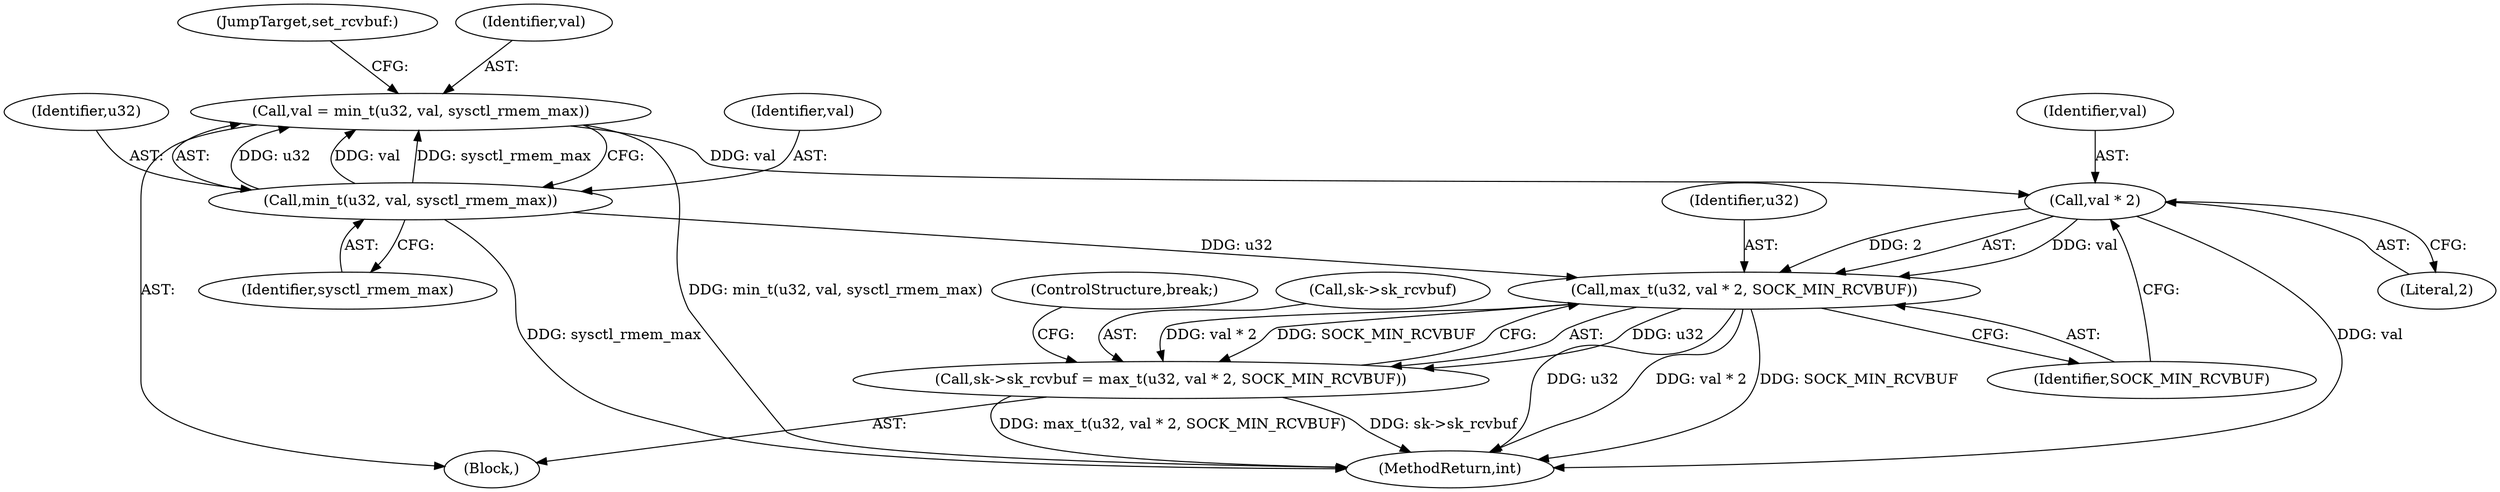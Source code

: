 digraph "1_linux_b98b0bc8c431e3ceb4b26b0dfc8db509518fb290@del" {
"1000276" [label="(Call,val * 2)"];
"1000258" [label="(Call,val = min_t(u32, val, sysctl_rmem_max))"];
"1000260" [label="(Call,min_t(u32, val, sysctl_rmem_max))"];
"1000274" [label="(Call,max_t(u32, val * 2, SOCK_MIN_RCVBUF))"];
"1000270" [label="(Call,sk->sk_rcvbuf = max_t(u32, val * 2, SOCK_MIN_RCVBUF))"];
"1000277" [label="(Identifier,val)"];
"1000264" [label="(JumpTarget,set_rcvbuf:)"];
"1000260" [label="(Call,min_t(u32, val, sysctl_rmem_max))"];
"1000278" [label="(Literal,2)"];
"1000163" [label="(Block,)"];
"1000271" [label="(Call,sk->sk_rcvbuf)"];
"1000274" [label="(Call,max_t(u32, val * 2, SOCK_MIN_RCVBUF))"];
"1000276" [label="(Call,val * 2)"];
"1000275" [label="(Identifier,u32)"];
"1000280" [label="(ControlStructure,break;)"];
"1000263" [label="(Identifier,sysctl_rmem_max)"];
"1000261" [label="(Identifier,u32)"];
"1000279" [label="(Identifier,SOCK_MIN_RCVBUF)"];
"1000262" [label="(Identifier,val)"];
"1000259" [label="(Identifier,val)"];
"1000890" [label="(MethodReturn,int)"];
"1000270" [label="(Call,sk->sk_rcvbuf = max_t(u32, val * 2, SOCK_MIN_RCVBUF))"];
"1000258" [label="(Call,val = min_t(u32, val, sysctl_rmem_max))"];
"1000276" -> "1000274"  [label="AST: "];
"1000276" -> "1000278"  [label="CFG: "];
"1000277" -> "1000276"  [label="AST: "];
"1000278" -> "1000276"  [label="AST: "];
"1000279" -> "1000276"  [label="CFG: "];
"1000276" -> "1000890"  [label="DDG: val"];
"1000276" -> "1000274"  [label="DDG: val"];
"1000276" -> "1000274"  [label="DDG: 2"];
"1000258" -> "1000276"  [label="DDG: val"];
"1000258" -> "1000163"  [label="AST: "];
"1000258" -> "1000260"  [label="CFG: "];
"1000259" -> "1000258"  [label="AST: "];
"1000260" -> "1000258"  [label="AST: "];
"1000264" -> "1000258"  [label="CFG: "];
"1000258" -> "1000890"  [label="DDG: min_t(u32, val, sysctl_rmem_max)"];
"1000260" -> "1000258"  [label="DDG: u32"];
"1000260" -> "1000258"  [label="DDG: val"];
"1000260" -> "1000258"  [label="DDG: sysctl_rmem_max"];
"1000260" -> "1000263"  [label="CFG: "];
"1000261" -> "1000260"  [label="AST: "];
"1000262" -> "1000260"  [label="AST: "];
"1000263" -> "1000260"  [label="AST: "];
"1000260" -> "1000890"  [label="DDG: sysctl_rmem_max"];
"1000260" -> "1000274"  [label="DDG: u32"];
"1000274" -> "1000270"  [label="AST: "];
"1000274" -> "1000279"  [label="CFG: "];
"1000275" -> "1000274"  [label="AST: "];
"1000279" -> "1000274"  [label="AST: "];
"1000270" -> "1000274"  [label="CFG: "];
"1000274" -> "1000890"  [label="DDG: u32"];
"1000274" -> "1000890"  [label="DDG: val * 2"];
"1000274" -> "1000890"  [label="DDG: SOCK_MIN_RCVBUF"];
"1000274" -> "1000270"  [label="DDG: u32"];
"1000274" -> "1000270"  [label="DDG: val * 2"];
"1000274" -> "1000270"  [label="DDG: SOCK_MIN_RCVBUF"];
"1000270" -> "1000163"  [label="AST: "];
"1000271" -> "1000270"  [label="AST: "];
"1000280" -> "1000270"  [label="CFG: "];
"1000270" -> "1000890"  [label="DDG: max_t(u32, val * 2, SOCK_MIN_RCVBUF)"];
"1000270" -> "1000890"  [label="DDG: sk->sk_rcvbuf"];
}

